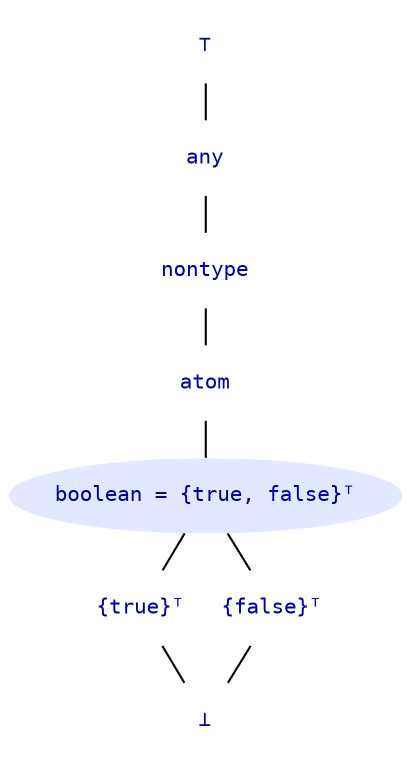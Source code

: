 strict graph "Type lattice: focus on boolean."
{
	nodesep="0.0125";
	ranksep="0.25";
	node
	[
		shape="plaintext",
		fontname="Consolas",
		fontsize="10",
		fontcolor="#0000A0",
		target="_top"
	];

	/* Labels for the nodes. */
	⊤ [href="/about-avail/documentation/type-system/types-top.html"];
	any [href="/about-avail/documentation/type-system/types-any.html"];
	nontype [href="/about-avail/documentation/type-system/types-nontype.html"];
	atom [href="/about-avail/documentation/type-system/types-atom.html"];
	boolean
	[
		label="boolean = {true, false}ᵀ",
		href="/about-avail/documentation/type-system/types-boolean.html",
		shape="ellipse",
		style="filled",
		fillcolor="#E2E8FF",
		peripheries="0"
	];
	"true type" [label="{true}ᵀ"];
	"false type" [label="{false}ᵀ"];
	⊥ [href="/about-avail/documentation/type-system/types-bottom.html"];

	/* Connectivity. */
	⊤ -- any -- nontype -- atom -- boolean
		-- {"true type" "false type"} -- ⊥;
}

